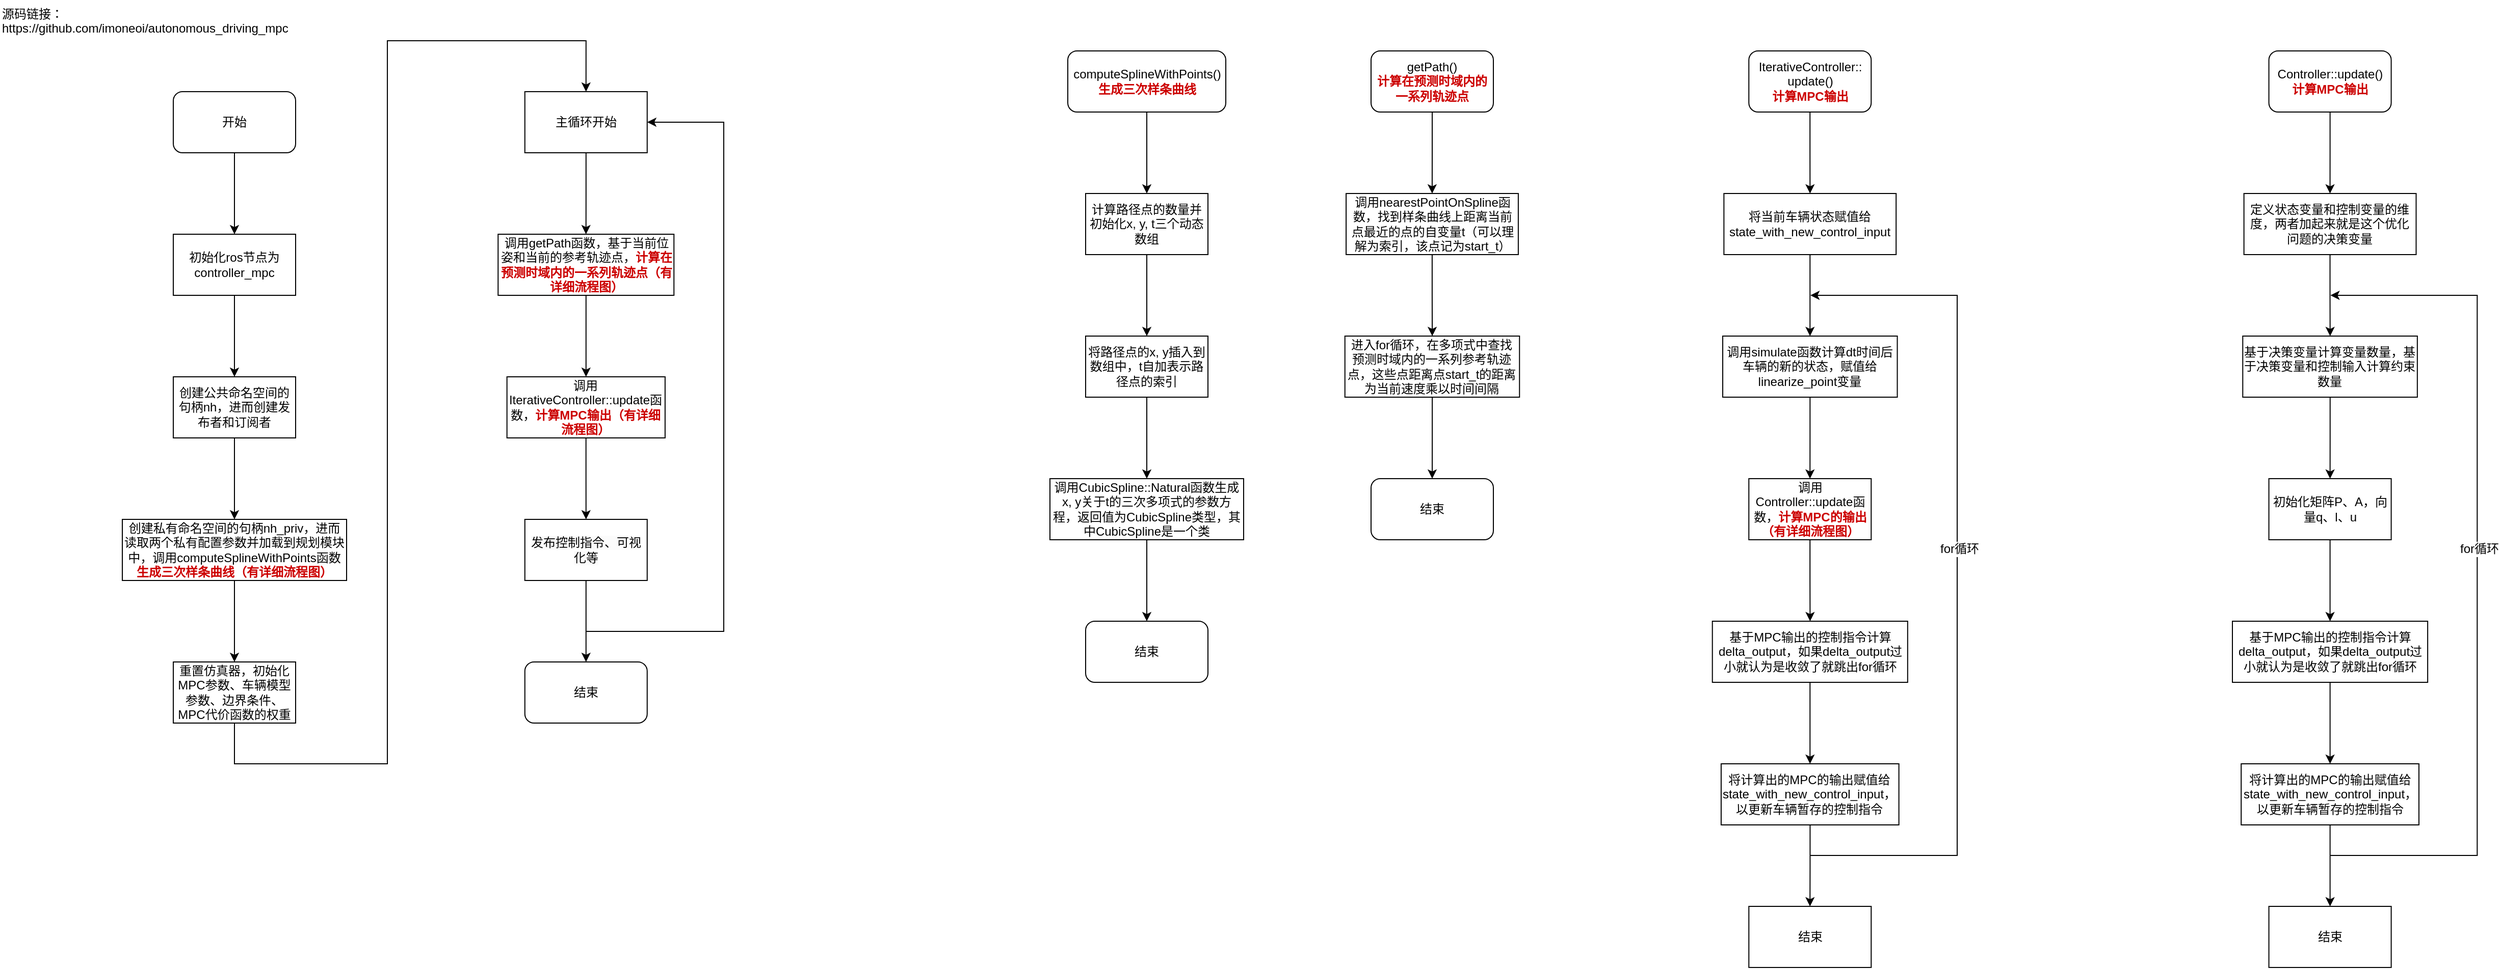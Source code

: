 <mxfile version="25.0.3">
  <diagram name="第 1 页" id="JLh_u_eclK7PWIMg6XK-">
    <mxGraphModel dx="1513" dy="840" grid="1" gridSize="10" guides="1" tooltips="1" connect="1" arrows="1" fold="1" page="1" pageScale="1" pageWidth="827" pageHeight="1169" math="0" shadow="0">
      <root>
        <mxCell id="0" />
        <mxCell id="1" parent="0" />
        <mxCell id="AblfYPGntkIISl-miZuX-5" value="" style="edgeStyle=orthogonalEdgeStyle;rounded=0;orthogonalLoop=1;jettySize=auto;html=1;" parent="1" source="AblfYPGntkIISl-miZuX-1" target="AblfYPGntkIISl-miZuX-4" edge="1">
          <mxGeometry relative="1" as="geometry" />
        </mxCell>
        <mxCell id="AblfYPGntkIISl-miZuX-1" value="开始" style="rounded=1;whiteSpace=wrap;html=1;shadow=0;" parent="1" vertex="1">
          <mxGeometry x="200" y="110" width="120" height="60" as="geometry" />
        </mxCell>
        <mxCell id="AblfYPGntkIISl-miZuX-7" value="" style="edgeStyle=orthogonalEdgeStyle;rounded=0;orthogonalLoop=1;jettySize=auto;html=1;" parent="1" source="AblfYPGntkIISl-miZuX-4" target="AblfYPGntkIISl-miZuX-6" edge="1">
          <mxGeometry relative="1" as="geometry" />
        </mxCell>
        <mxCell id="AblfYPGntkIISl-miZuX-4" value="初始化ros节点为controller_mpc" style="whiteSpace=wrap;html=1;rounded=0;" parent="1" vertex="1">
          <mxGeometry x="200" y="250" width="120" height="60" as="geometry" />
        </mxCell>
        <mxCell id="AblfYPGntkIISl-miZuX-9" value="" style="edgeStyle=orthogonalEdgeStyle;rounded=0;orthogonalLoop=1;jettySize=auto;html=1;" parent="1" source="AblfYPGntkIISl-miZuX-6" target="AblfYPGntkIISl-miZuX-8" edge="1">
          <mxGeometry relative="1" as="geometry" />
        </mxCell>
        <mxCell id="AblfYPGntkIISl-miZuX-6" value="创建公共命名空间的句柄nh，进而创建发布者和订阅者" style="rounded=0;whiteSpace=wrap;html=1;" parent="1" vertex="1">
          <mxGeometry x="200" y="390" width="120" height="60" as="geometry" />
        </mxCell>
        <mxCell id="AblfYPGntkIISl-miZuX-21" value="" style="edgeStyle=orthogonalEdgeStyle;rounded=0;orthogonalLoop=1;jettySize=auto;html=1;" parent="1" source="AblfYPGntkIISl-miZuX-8" target="AblfYPGntkIISl-miZuX-20" edge="1">
          <mxGeometry relative="1" as="geometry" />
        </mxCell>
        <mxCell id="AblfYPGntkIISl-miZuX-8" value="创建私有命名空间的句柄nh_priv，进而读取两个私有配置参数并加载到规划模块中，调用computeSplineWithPoints函数&lt;font color=&quot;#cc0000&quot;&gt;&lt;b&gt;生成三次样条曲线（有详细流程图）&lt;/b&gt;&lt;/font&gt;" style="rounded=0;whiteSpace=wrap;html=1;" parent="1" vertex="1">
          <mxGeometry x="150" y="530" width="220" height="60" as="geometry" />
        </mxCell>
        <mxCell id="AblfYPGntkIISl-miZuX-10" value="" style="edgeStyle=orthogonalEdgeStyle;rounded=0;orthogonalLoop=1;jettySize=auto;html=1;" parent="1" source="AblfYPGntkIISl-miZuX-11" target="AblfYPGntkIISl-miZuX-13" edge="1">
          <mxGeometry relative="1" as="geometry" />
        </mxCell>
        <mxCell id="AblfYPGntkIISl-miZuX-11" value="&lt;span style=&quot;color: rgb(0, 0, 0);&quot;&gt;computeSplineWithPoints()&lt;/span&gt;&lt;b&gt;&lt;font&gt;&lt;br&gt;生成三次样条曲线&lt;/font&gt;&lt;/b&gt;" style="rounded=1;whiteSpace=wrap;html=1;shadow=0;fontColor=#CC0000;" parent="1" vertex="1">
          <mxGeometry x="1077.5" y="70" width="155" height="60" as="geometry" />
        </mxCell>
        <mxCell id="AblfYPGntkIISl-miZuX-12" value="" style="edgeStyle=orthogonalEdgeStyle;rounded=0;orthogonalLoop=1;jettySize=auto;html=1;" parent="1" source="AblfYPGntkIISl-miZuX-13" target="AblfYPGntkIISl-miZuX-15" edge="1">
          <mxGeometry relative="1" as="geometry" />
        </mxCell>
        <mxCell id="AblfYPGntkIISl-miZuX-13" value="计算路径点的数量并初始化x, y, t三个动态数组" style="whiteSpace=wrap;html=1;rounded=0;" parent="1" vertex="1">
          <mxGeometry x="1095" y="210" width="120" height="60" as="geometry" />
        </mxCell>
        <mxCell id="AblfYPGntkIISl-miZuX-14" value="" style="edgeStyle=orthogonalEdgeStyle;rounded=0;orthogonalLoop=1;jettySize=auto;html=1;" parent="1" source="AblfYPGntkIISl-miZuX-15" target="AblfYPGntkIISl-miZuX-16" edge="1">
          <mxGeometry relative="1" as="geometry" />
        </mxCell>
        <mxCell id="AblfYPGntkIISl-miZuX-15" value="将路径点的x, y插入到数组中，t自加表示路径点的索引" style="rounded=0;whiteSpace=wrap;html=1;" parent="1" vertex="1">
          <mxGeometry x="1095" y="350" width="120" height="60" as="geometry" />
        </mxCell>
        <mxCell id="AblfYPGntkIISl-miZuX-19" value="" style="edgeStyle=orthogonalEdgeStyle;rounded=0;orthogonalLoop=1;jettySize=auto;html=1;" parent="1" source="AblfYPGntkIISl-miZuX-16" target="AblfYPGntkIISl-miZuX-18" edge="1">
          <mxGeometry relative="1" as="geometry" />
        </mxCell>
        <mxCell id="AblfYPGntkIISl-miZuX-16" value="调用CubicSpline::Natural函数生成x, y关于t的三次多项式的参数方程，返回值为CubicSpline类型，其中CubicSpline是一个类" style="rounded=0;whiteSpace=wrap;html=1;" parent="1" vertex="1">
          <mxGeometry x="1060" y="490" width="190" height="60" as="geometry" />
        </mxCell>
        <mxCell id="AblfYPGntkIISl-miZuX-18" value="结束" style="whiteSpace=wrap;html=1;rounded=1;" parent="1" vertex="1">
          <mxGeometry x="1095" y="630" width="120" height="60" as="geometry" />
        </mxCell>
        <mxCell id="AblfYPGntkIISl-miZuX-23" value="" style="edgeStyle=orthogonalEdgeStyle;rounded=0;orthogonalLoop=1;jettySize=auto;html=1;entryX=0.5;entryY=0;entryDx=0;entryDy=0;exitX=0.5;exitY=1;exitDx=0;exitDy=0;" parent="1" source="AblfYPGntkIISl-miZuX-20" target="AblfYPGntkIISl-miZuX-22" edge="1">
          <mxGeometry relative="1" as="geometry">
            <Array as="points">
              <mxPoint x="260" y="770" />
              <mxPoint x="410" y="770" />
              <mxPoint x="410" y="60" />
              <mxPoint x="605" y="60" />
            </Array>
          </mxGeometry>
        </mxCell>
        <mxCell id="AblfYPGntkIISl-miZuX-20" value="重置仿真器，初始化MPC参数、车辆模型参数、边界条件、MPC代价函数的权重" style="whiteSpace=wrap;html=1;rounded=0;" parent="1" vertex="1">
          <mxGeometry x="200" y="670" width="120" height="60" as="geometry" />
        </mxCell>
        <mxCell id="AblfYPGntkIISl-miZuX-25" value="" style="edgeStyle=orthogonalEdgeStyle;rounded=0;orthogonalLoop=1;jettySize=auto;html=1;" parent="1" source="AblfYPGntkIISl-miZuX-22" target="AblfYPGntkIISl-miZuX-24" edge="1">
          <mxGeometry relative="1" as="geometry" />
        </mxCell>
        <mxCell id="AblfYPGntkIISl-miZuX-59" style="edgeStyle=orthogonalEdgeStyle;rounded=0;orthogonalLoop=1;jettySize=auto;html=1;startArrow=classic;startFill=1;endArrow=none;endFill=0;" parent="1" source="AblfYPGntkIISl-miZuX-22" edge="1">
          <mxGeometry relative="1" as="geometry">
            <mxPoint x="604.89" y="640" as="targetPoint" />
            <Array as="points">
              <mxPoint x="740" y="140" />
              <mxPoint x="740" y="640" />
            </Array>
          </mxGeometry>
        </mxCell>
        <mxCell id="AblfYPGntkIISl-miZuX-22" value="主循环开始" style="whiteSpace=wrap;html=1;rounded=0;" parent="1" vertex="1">
          <mxGeometry x="544.89" y="110" width="120" height="60" as="geometry" />
        </mxCell>
        <mxCell id="AblfYPGntkIISl-miZuX-37" value="" style="edgeStyle=orthogonalEdgeStyle;rounded=0;orthogonalLoop=1;jettySize=auto;html=1;" parent="1" source="AblfYPGntkIISl-miZuX-24" target="AblfYPGntkIISl-miZuX-36" edge="1">
          <mxGeometry relative="1" as="geometry" />
        </mxCell>
        <mxCell id="AblfYPGntkIISl-miZuX-24" value="调用getPath函数，基于当前位姿和当前的参考轨迹点，&lt;b&gt;&lt;font color=&quot;#cc0000&quot;&gt;计算在预测时域内的一系列轨迹点（有详细流程图）&lt;/font&gt;&lt;/b&gt;" style="whiteSpace=wrap;html=1;rounded=0;" parent="1" vertex="1">
          <mxGeometry x="518.64" y="250" width="172.5" height="60" as="geometry" />
        </mxCell>
        <mxCell id="AblfYPGntkIISl-miZuX-26" value="" style="edgeStyle=orthogonalEdgeStyle;rounded=0;orthogonalLoop=1;jettySize=auto;html=1;" parent="1" source="AblfYPGntkIISl-miZuX-27" target="AblfYPGntkIISl-miZuX-29" edge="1">
          <mxGeometry relative="1" as="geometry" />
        </mxCell>
        <mxCell id="AblfYPGntkIISl-miZuX-27" value="&lt;div&gt;&lt;font color=&quot;#000000&quot;&gt;getPath()&lt;/font&gt;&lt;/div&gt;&lt;b style=&quot;color: rgb(0, 0, 0);&quot;&gt;&lt;font color=&quot;#cc0000&quot;&gt;计算在预测时域内的一系列轨迹点&lt;/font&gt;&lt;/b&gt;" style="rounded=1;whiteSpace=wrap;html=1;shadow=0;fontColor=#CC0000;" parent="1" vertex="1">
          <mxGeometry x="1375" y="70" width="120" height="60" as="geometry" />
        </mxCell>
        <mxCell id="AblfYPGntkIISl-miZuX-28" value="" style="edgeStyle=orthogonalEdgeStyle;rounded=0;orthogonalLoop=1;jettySize=auto;html=1;" parent="1" source="AblfYPGntkIISl-miZuX-29" target="AblfYPGntkIISl-miZuX-31" edge="1">
          <mxGeometry relative="1" as="geometry" />
        </mxCell>
        <mxCell id="AblfYPGntkIISl-miZuX-29" value="调用nearestPointOnSpline函数，找到样条曲线上距离当前点最近的点的自变量t（可以理解为索引，该点记为start_t）" style="whiteSpace=wrap;html=1;rounded=0;" parent="1" vertex="1">
          <mxGeometry x="1350.54" y="210" width="168.91" height="60" as="geometry" />
        </mxCell>
        <mxCell id="AblfYPGntkIISl-miZuX-30" value="" style="edgeStyle=orthogonalEdgeStyle;rounded=0;orthogonalLoop=1;jettySize=auto;html=1;" parent="1" source="AblfYPGntkIISl-miZuX-31" edge="1">
          <mxGeometry relative="1" as="geometry">
            <mxPoint x="1435" y="490" as="targetPoint" />
          </mxGeometry>
        </mxCell>
        <mxCell id="AblfYPGntkIISl-miZuX-31" value="进入for循环，在多项式中查找预测时域内的一系列参考轨迹点，这些点距离点start_t的距离为当前速度乘以时间间隔" style="rounded=0;whiteSpace=wrap;html=1;" parent="1" vertex="1">
          <mxGeometry x="1349.37" y="350" width="171.26" height="60" as="geometry" />
        </mxCell>
        <mxCell id="AblfYPGntkIISl-miZuX-34" value="结束" style="whiteSpace=wrap;html=1;rounded=1;" parent="1" vertex="1">
          <mxGeometry x="1375" y="490" width="120" height="60" as="geometry" />
        </mxCell>
        <mxCell id="AblfYPGntkIISl-miZuX-54" value="" style="edgeStyle=orthogonalEdgeStyle;rounded=0;orthogonalLoop=1;jettySize=auto;html=1;" parent="1" source="AblfYPGntkIISl-miZuX-36" target="AblfYPGntkIISl-miZuX-53" edge="1">
          <mxGeometry relative="1" as="geometry" />
        </mxCell>
        <mxCell id="AblfYPGntkIISl-miZuX-36" value="调用IterativeController::update函数，&lt;b&gt;&lt;font color=&quot;#cc0000&quot;&gt;计算MPC输出（有详细流程图）&lt;/font&gt;&lt;/b&gt;" style="whiteSpace=wrap;html=1;rounded=0;" parent="1" vertex="1">
          <mxGeometry x="527.34" y="390" width="155.11" height="60" as="geometry" />
        </mxCell>
        <mxCell id="AblfYPGntkIISl-miZuX-38" value="" style="edgeStyle=orthogonalEdgeStyle;rounded=0;orthogonalLoop=1;jettySize=auto;html=1;" parent="1" source="AblfYPGntkIISl-miZuX-39" target="AblfYPGntkIISl-miZuX-41" edge="1">
          <mxGeometry relative="1" as="geometry" />
        </mxCell>
        <mxCell id="AblfYPGntkIISl-miZuX-39" value="&lt;font color=&quot;#000000&quot;&gt;IterativeController::&lt;/font&gt;&lt;div&gt;&lt;font color=&quot;#000000&quot;&gt;update()&lt;/font&gt;&lt;br&gt;&lt;div&gt;&lt;b style=&quot;color: rgb(0, 0, 0);&quot;&gt;&lt;font color=&quot;#cc0000&quot;&gt;计算MPC输出&lt;/font&gt;&lt;/b&gt;&lt;/div&gt;&lt;/div&gt;" style="rounded=1;whiteSpace=wrap;html=1;shadow=0;fontColor=#CC0000;" parent="1" vertex="1">
          <mxGeometry x="1745.63" y="70" width="120" height="60" as="geometry" />
        </mxCell>
        <mxCell id="AblfYPGntkIISl-miZuX-40" value="" style="edgeStyle=orthogonalEdgeStyle;rounded=0;orthogonalLoop=1;jettySize=auto;html=1;" parent="1" source="AblfYPGntkIISl-miZuX-41" target="AblfYPGntkIISl-miZuX-43" edge="1">
          <mxGeometry relative="1" as="geometry" />
        </mxCell>
        <mxCell id="AblfYPGntkIISl-miZuX-41" value="将当前车辆状态赋值给state_with_new_control_input" style="whiteSpace=wrap;html=1;rounded=0;" parent="1" vertex="1">
          <mxGeometry x="1721.17" y="210" width="168.91" height="60" as="geometry" />
        </mxCell>
        <mxCell id="AblfYPGntkIISl-miZuX-46" value="" style="edgeStyle=orthogonalEdgeStyle;rounded=0;orthogonalLoop=1;jettySize=auto;html=1;" parent="1" source="AblfYPGntkIISl-miZuX-43" target="AblfYPGntkIISl-miZuX-45" edge="1">
          <mxGeometry relative="1" as="geometry" />
        </mxCell>
        <mxCell id="AblfYPGntkIISl-miZuX-43" value="调用simulate函数计算dt时间后车辆的新的状态，赋值给linearize_point变量" style="rounded=0;whiteSpace=wrap;html=1;" parent="1" vertex="1">
          <mxGeometry x="1720" y="350" width="171.26" height="60" as="geometry" />
        </mxCell>
        <mxCell id="AblfYPGntkIISl-miZuX-48" value="" style="edgeStyle=orthogonalEdgeStyle;rounded=0;orthogonalLoop=1;jettySize=auto;html=1;" parent="1" source="AblfYPGntkIISl-miZuX-45" target="AblfYPGntkIISl-miZuX-47" edge="1">
          <mxGeometry relative="1" as="geometry" />
        </mxCell>
        <mxCell id="AblfYPGntkIISl-miZuX-45" value="调用Controller::update函数，&lt;b&gt;&lt;font color=&quot;#cc0000&quot;&gt;计算MPC的输出（有详细流程图）&lt;/font&gt;&lt;/b&gt;" style="whiteSpace=wrap;html=1;rounded=0;" parent="1" vertex="1">
          <mxGeometry x="1745.63" y="490" width="120" height="60" as="geometry" />
        </mxCell>
        <mxCell id="AblfYPGntkIISl-miZuX-50" value="" style="edgeStyle=orthogonalEdgeStyle;rounded=0;orthogonalLoop=1;jettySize=auto;html=1;" parent="1" source="AblfYPGntkIISl-miZuX-47" target="AblfYPGntkIISl-miZuX-49" edge="1">
          <mxGeometry relative="1" as="geometry" />
        </mxCell>
        <mxCell id="AblfYPGntkIISl-miZuX-47" value="基于MPC输出的控制指令计算delta_output，如果delta_output过小就认为是收敛了就跳出for循环" style="whiteSpace=wrap;html=1;rounded=0;" parent="1" vertex="1">
          <mxGeometry x="1709.85" y="630" width="191.55" height="60" as="geometry" />
        </mxCell>
        <mxCell id="AblfYPGntkIISl-miZuX-61" value="" style="edgeStyle=orthogonalEdgeStyle;rounded=0;orthogonalLoop=1;jettySize=auto;html=1;" parent="1" source="AblfYPGntkIISl-miZuX-49" target="AblfYPGntkIISl-miZuX-60" edge="1">
          <mxGeometry relative="1" as="geometry" />
        </mxCell>
        <mxCell id="AblfYPGntkIISl-miZuX-49" value="将计算出的MPC的输出赋值给state_with_new_control_input，以更新车辆暂存的控制指令" style="whiteSpace=wrap;html=1;rounded=0;" parent="1" vertex="1">
          <mxGeometry x="1718.45" y="770" width="174.37" height="60" as="geometry" />
        </mxCell>
        <mxCell id="AblfYPGntkIISl-miZuX-56" value="" style="edgeStyle=orthogonalEdgeStyle;rounded=0;orthogonalLoop=1;jettySize=auto;html=1;" parent="1" source="AblfYPGntkIISl-miZuX-53" target="AblfYPGntkIISl-miZuX-55" edge="1">
          <mxGeometry relative="1" as="geometry" />
        </mxCell>
        <mxCell id="AblfYPGntkIISl-miZuX-53" value="&lt;span style=&quot;color: rgb(0, 0, 0); font-family: Helvetica; font-size: 12px; font-style: normal; font-variant-ligatures: normal; font-variant-caps: normal; font-weight: 400; letter-spacing: normal; orphans: 2; text-align: center; text-indent: 0px; text-transform: none; widows: 2; word-spacing: 0px; -webkit-text-stroke-width: 0px; white-space: normal; background-color: rgb(251, 251, 251); text-decoration-thickness: initial; text-decoration-style: initial; text-decoration-color: initial; display: inline !important; float: none;&quot;&gt;发布控制指令、可视化等&lt;/span&gt;" style="whiteSpace=wrap;html=1;rounded=0;" parent="1" vertex="1">
          <mxGeometry x="544.89" y="530" width="120" height="60" as="geometry" />
        </mxCell>
        <mxCell id="AblfYPGntkIISl-miZuX-55" value="结束" style="whiteSpace=wrap;html=1;rounded=1;" parent="1" vertex="1">
          <mxGeometry x="544.89" y="670" width="120" height="60" as="geometry" />
        </mxCell>
        <mxCell id="AblfYPGntkIISl-miZuX-60" value="结束" style="whiteSpace=wrap;html=1;rounded=0;" parent="1" vertex="1">
          <mxGeometry x="1745.635" y="910" width="120" height="60" as="geometry" />
        </mxCell>
        <mxCell id="AblfYPGntkIISl-miZuX-62" value="" style="endArrow=classic;html=1;rounded=0;edgeStyle=elbowEdgeStyle;" parent="1" edge="1">
          <mxGeometry width="50" height="50" relative="1" as="geometry">
            <mxPoint x="1806" y="860" as="sourcePoint" />
            <mxPoint x="1806" y="310" as="targetPoint" />
            <Array as="points">
              <mxPoint x="1950" y="630" />
            </Array>
          </mxGeometry>
        </mxCell>
        <mxCell id="AblfYPGntkIISl-miZuX-63" value="for循环" style="edgeLabel;html=1;align=center;verticalAlign=middle;resizable=0;points=[];fontSize=12;" parent="AblfYPGntkIISl-miZuX-62" vertex="1" connectable="0">
          <mxGeometry x="0.063" y="-2" relative="1" as="geometry">
            <mxPoint as="offset" />
          </mxGeometry>
        </mxCell>
        <mxCell id="AblfYPGntkIISl-miZuX-64" value="" style="edgeStyle=orthogonalEdgeStyle;rounded=0;orthogonalLoop=1;jettySize=auto;html=1;" parent="1" source="AblfYPGntkIISl-miZuX-65" target="AblfYPGntkIISl-miZuX-67" edge="1">
          <mxGeometry relative="1" as="geometry" />
        </mxCell>
        <mxCell id="AblfYPGntkIISl-miZuX-65" value="&lt;font color=&quot;#000000&quot;&gt;Controller::update()&lt;/font&gt;&lt;div&gt;&lt;b style=&quot;color: rgb(0, 0, 0);&quot;&gt;&lt;font color=&quot;#cc0000&quot;&gt;计算MPC输出&lt;/font&gt;&lt;/b&gt;&lt;/div&gt;" style="rounded=1;whiteSpace=wrap;html=1;shadow=0;fontColor=#CC0000;" parent="1" vertex="1">
          <mxGeometry x="2255.78" y="70" width="120" height="60" as="geometry" />
        </mxCell>
        <mxCell id="AblfYPGntkIISl-miZuX-66" value="" style="edgeStyle=orthogonalEdgeStyle;rounded=0;orthogonalLoop=1;jettySize=auto;html=1;" parent="1" source="AblfYPGntkIISl-miZuX-67" target="AblfYPGntkIISl-miZuX-69" edge="1">
          <mxGeometry relative="1" as="geometry" />
        </mxCell>
        <mxCell id="AblfYPGntkIISl-miZuX-67" value="定义状态变量和控制变量的维度，两者加起来就是这个优化问题的决策变量" style="whiteSpace=wrap;html=1;rounded=0;" parent="1" vertex="1">
          <mxGeometry x="2231.32" y="210" width="168.91" height="60" as="geometry" />
        </mxCell>
        <mxCell id="AblfYPGntkIISl-miZuX-68" value="" style="edgeStyle=orthogonalEdgeStyle;rounded=0;orthogonalLoop=1;jettySize=auto;html=1;" parent="1" source="AblfYPGntkIISl-miZuX-69" target="AblfYPGntkIISl-miZuX-71" edge="1">
          <mxGeometry relative="1" as="geometry" />
        </mxCell>
        <mxCell id="AblfYPGntkIISl-miZuX-69" value="基于决策变量计算变量数量，基于决策变量和控制输入计算约束数量" style="rounded=0;whiteSpace=wrap;html=1;" parent="1" vertex="1">
          <mxGeometry x="2230.15" y="350" width="171.26" height="60" as="geometry" />
        </mxCell>
        <mxCell id="AblfYPGntkIISl-miZuX-70" value="" style="edgeStyle=orthogonalEdgeStyle;rounded=0;orthogonalLoop=1;jettySize=auto;html=1;" parent="1" source="AblfYPGntkIISl-miZuX-71" target="AblfYPGntkIISl-miZuX-73" edge="1">
          <mxGeometry relative="1" as="geometry" />
        </mxCell>
        <mxCell id="AblfYPGntkIISl-miZuX-71" value="初始化矩阵P、A，向量q、l、u" style="whiteSpace=wrap;html=1;rounded=0;" parent="1" vertex="1">
          <mxGeometry x="2255.78" y="490" width="120" height="60" as="geometry" />
        </mxCell>
        <mxCell id="AblfYPGntkIISl-miZuX-72" value="" style="edgeStyle=orthogonalEdgeStyle;rounded=0;orthogonalLoop=1;jettySize=auto;html=1;" parent="1" source="AblfYPGntkIISl-miZuX-73" target="AblfYPGntkIISl-miZuX-75" edge="1">
          <mxGeometry relative="1" as="geometry" />
        </mxCell>
        <mxCell id="AblfYPGntkIISl-miZuX-73" value="基于MPC输出的控制指令计算delta_output，如果delta_output过小就认为是收敛了就跳出for循环" style="whiteSpace=wrap;html=1;rounded=0;" parent="1" vertex="1">
          <mxGeometry x="2220" y="630" width="191.55" height="60" as="geometry" />
        </mxCell>
        <mxCell id="AblfYPGntkIISl-miZuX-74" value="" style="edgeStyle=orthogonalEdgeStyle;rounded=0;orthogonalLoop=1;jettySize=auto;html=1;" parent="1" source="AblfYPGntkIISl-miZuX-75" target="AblfYPGntkIISl-miZuX-76" edge="1">
          <mxGeometry relative="1" as="geometry" />
        </mxCell>
        <mxCell id="AblfYPGntkIISl-miZuX-75" value="将计算出的MPC的输出赋值给state_with_new_control_input，以更新车辆暂存的控制指令" style="whiteSpace=wrap;html=1;rounded=0;" parent="1" vertex="1">
          <mxGeometry x="2228.6" y="770" width="174.37" height="60" as="geometry" />
        </mxCell>
        <mxCell id="AblfYPGntkIISl-miZuX-76" value="结束" style="whiteSpace=wrap;html=1;rounded=0;" parent="1" vertex="1">
          <mxGeometry x="2255.785" y="910" width="120" height="60" as="geometry" />
        </mxCell>
        <mxCell id="AblfYPGntkIISl-miZuX-77" value="" style="endArrow=classic;html=1;rounded=0;edgeStyle=elbowEdgeStyle;" parent="1" edge="1">
          <mxGeometry width="50" height="50" relative="1" as="geometry">
            <mxPoint x="2316.15" y="860" as="sourcePoint" />
            <mxPoint x="2316.15" y="310" as="targetPoint" />
            <Array as="points">
              <mxPoint x="2460.15" y="630" />
            </Array>
          </mxGeometry>
        </mxCell>
        <mxCell id="AblfYPGntkIISl-miZuX-78" value="for循环" style="edgeLabel;html=1;align=center;verticalAlign=middle;resizable=0;points=[];fontSize=12;" parent="AblfYPGntkIISl-miZuX-77" vertex="1" connectable="0">
          <mxGeometry x="0.063" y="-2" relative="1" as="geometry">
            <mxPoint as="offset" />
          </mxGeometry>
        </mxCell>
        <UserObject label="源码链接：https://github.com/imoneoi/autonomous_driving_mpc" link="https://github.com/imoneoi/autonomous_driving_mpc" id="OvDKuSHkvMpbA9KKoeQk-1">
          <mxCell style="text;whiteSpace=wrap;" vertex="1" parent="1">
            <mxGeometry x="30" y="20" width="310" height="40" as="geometry" />
          </mxCell>
        </UserObject>
      </root>
    </mxGraphModel>
  </diagram>
</mxfile>

